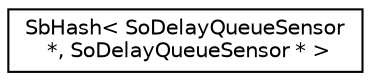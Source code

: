 digraph "Graphical Class Hierarchy"
{
 // LATEX_PDF_SIZE
  edge [fontname="Helvetica",fontsize="10",labelfontname="Helvetica",labelfontsize="10"];
  node [fontname="Helvetica",fontsize="10",shape=record];
  rankdir="LR";
  Node0 [label="SbHash\< SoDelayQueueSensor\l *, SoDelayQueueSensor * \>",height=0.2,width=0.4,color="black", fillcolor="white", style="filled",URL="$classSbHash.html",tooltip=" "];
}
